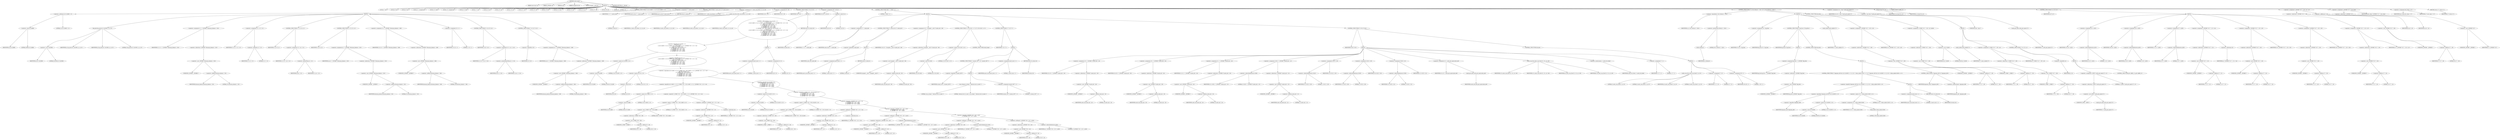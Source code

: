 digraph cache_insert {  
"1000121" [label = "(METHOD,cache_insert)" ]
"1000122" [label = "(PARAM,const char *a1)" ]
"1000123" [label = "(PARAM,_DWORD *a2)" ]
"1000124" [label = "(PARAM,int a3)" ]
"1000125" [label = "(PARAM,unsigned int a4)" ]
"1000126" [label = "(PARAM,unsigned __int16 a5)" ]
"1000127" [label = "(BLOCK,,)" ]
"1000128" [label = "(LOCAL,v7: int)" ]
"1000129" [label = "(LOCAL,v8: int)" ]
"1000130" [label = "(LOCAL,v9: int)" ]
"1000131" [label = "(LOCAL,v11: unsigned int)" ]
"1000132" [label = "(LOCAL,v12: bool)" ]
"1000133" [label = "(LOCAL,v14: unsigned int)" ]
"1000134" [label = "(LOCAL,v15: bool)" ]
"1000135" [label = "(LOCAL,v17: int)" ]
"1000136" [label = "(LOCAL,v18: int)" ]
"1000137" [label = "(LOCAL,v19: int)" ]
"1000138" [label = "(LOCAL,v20: int)" ]
"1000139" [label = "(LOCAL,v21: int)" ]
"1000140" [label = "(LOCAL,v22: int)" ]
"1000141" [label = "(LOCAL,v23: int)" ]
"1000142" [label = "(LOCAL,v24: char *)" ]
"1000143" [label = "(LOCAL,v25: int)" ]
"1000144" [label = "(LOCAL,v26: int)" ]
"1000145" [label = "(LOCAL,v27: int)" ]
"1000146" [label = "(LOCAL,v30: int)" ]
"1000147" [label = "(LOCAL,v31: _DWORD [ 4 ])" ]
"1000148" [label = "(CONTROL_STRUCTURE,if ( (a5 & 0x980) != 0 ),if ( (a5 & 0x980) != 0 ))" ]
"1000149" [label = "(<operator>.notEquals,(a5 & 0x980) != 0)" ]
"1000150" [label = "(<operator>.and,a5 & 0x980)" ]
"1000151" [label = "(IDENTIFIER,a5,a5 & 0x980)" ]
"1000152" [label = "(LITERAL,0x980,a5 & 0x980)" ]
"1000153" [label = "(LITERAL,0,(a5 & 0x980) != 0)" ]
"1000154" [label = "(BLOCK,,)" ]
"1000155" [label = "(log_query,log_query(a5 | 0x10000, a1, a2, 0))" ]
"1000156" [label = "(<operator>.or,a5 | 0x10000)" ]
"1000157" [label = "(IDENTIFIER,a5,a5 | 0x10000)" ]
"1000158" [label = "(LITERAL,0x10000,a5 | 0x10000)" ]
"1000159" [label = "(IDENTIFIER,a1,log_query(a5 | 0x10000, a1, a2, 0))" ]
"1000160" [label = "(IDENTIFIER,a2,log_query(a5 | 0x10000, a1, a2, 0))" ]
"1000161" [label = "(LITERAL,0,log_query(a5 | 0x10000, a1, a2, 0))" ]
"1000162" [label = "(<operator>.assignment,v11 = *(_DWORD *)(dnsmasq_daemon + 252))" ]
"1000163" [label = "(IDENTIFIER,v11,v11 = *(_DWORD *)(dnsmasq_daemon + 252))" ]
"1000164" [label = "(<operator>.indirection,*(_DWORD *)(dnsmasq_daemon + 252))" ]
"1000165" [label = "(<operator>.cast,(_DWORD *)(dnsmasq_daemon + 252))" ]
"1000166" [label = "(UNKNOWN,_DWORD *,_DWORD *)" ]
"1000167" [label = "(<operator>.addition,dnsmasq_daemon + 252)" ]
"1000168" [label = "(IDENTIFIER,dnsmasq_daemon,dnsmasq_daemon + 252)" ]
"1000169" [label = "(LITERAL,252,dnsmasq_daemon + 252)" ]
"1000170" [label = "(<operator>.assignment,v12 = v11 != 0)" ]
"1000171" [label = "(IDENTIFIER,v12,v12 = v11 != 0)" ]
"1000172" [label = "(<operator>.notEquals,v11 != 0)" ]
"1000173" [label = "(IDENTIFIER,v11,v11 != 0)" ]
"1000174" [label = "(LITERAL,0,v11 != 0)" ]
"1000175" [label = "(CONTROL_STRUCTURE,if ( v11 ),if ( v11 ))" ]
"1000176" [label = "(IDENTIFIER,v11,if ( v11 ))" ]
"1000177" [label = "(<operator>.assignment,v12 = a4 > v11)" ]
"1000178" [label = "(IDENTIFIER,v12,v12 = a4 > v11)" ]
"1000179" [label = "(<operator>.greaterThan,a4 > v11)" ]
"1000180" [label = "(IDENTIFIER,a4,a4 > v11)" ]
"1000181" [label = "(IDENTIFIER,v11,a4 > v11)" ]
"1000182" [label = "(CONTROL_STRUCTURE,if ( v12 ),if ( v12 ))" ]
"1000183" [label = "(IDENTIFIER,v12,if ( v12 ))" ]
"1000184" [label = "(<operator>.assignment,a4 = *(_DWORD *)(dnsmasq_daemon + 252))" ]
"1000185" [label = "(IDENTIFIER,a4,a4 = *(_DWORD *)(dnsmasq_daemon + 252))" ]
"1000186" [label = "(<operator>.indirection,*(_DWORD *)(dnsmasq_daemon + 252))" ]
"1000187" [label = "(<operator>.cast,(_DWORD *)(dnsmasq_daemon + 252))" ]
"1000188" [label = "(UNKNOWN,_DWORD *,_DWORD *)" ]
"1000189" [label = "(<operator>.addition,dnsmasq_daemon + 252)" ]
"1000190" [label = "(IDENTIFIER,dnsmasq_daemon,dnsmasq_daemon + 252)" ]
"1000191" [label = "(LITERAL,252,dnsmasq_daemon + 252)" ]
"1000192" [label = "(<operator>.assignment,v14 = *(_DWORD *)(dnsmasq_daemon + 248))" ]
"1000193" [label = "(IDENTIFIER,v14,v14 = *(_DWORD *)(dnsmasq_daemon + 248))" ]
"1000194" [label = "(<operator>.indirection,*(_DWORD *)(dnsmasq_daemon + 248))" ]
"1000195" [label = "(<operator>.cast,(_DWORD *)(dnsmasq_daemon + 248))" ]
"1000196" [label = "(UNKNOWN,_DWORD *,_DWORD *)" ]
"1000197" [label = "(<operator>.addition,dnsmasq_daemon + 248)" ]
"1000198" [label = "(IDENTIFIER,dnsmasq_daemon,dnsmasq_daemon + 248)" ]
"1000199" [label = "(LITERAL,248,dnsmasq_daemon + 248)" ]
"1000200" [label = "(<operator>.assignment,v15 = 1)" ]
"1000201" [label = "(IDENTIFIER,v15,v15 = 1)" ]
"1000202" [label = "(LITERAL,1,v15 = 1)" ]
"1000203" [label = "(CONTROL_STRUCTURE,if ( v14 ),if ( v14 ))" ]
"1000204" [label = "(IDENTIFIER,v14,if ( v14 ))" ]
"1000205" [label = "(<operator>.assignment,v15 = a4 >= v14)" ]
"1000206" [label = "(IDENTIFIER,v15,v15 = a4 >= v14)" ]
"1000207" [label = "(<operator>.greaterEqualsThan,a4 >= v14)" ]
"1000208" [label = "(IDENTIFIER,a4,a4 >= v14)" ]
"1000209" [label = "(IDENTIFIER,v14,a4 >= v14)" ]
"1000210" [label = "(CONTROL_STRUCTURE,if ( !v15 ),if ( !v15 ))" ]
"1000211" [label = "(<operator>.logicalNot,!v15)" ]
"1000212" [label = "(IDENTIFIER,v15,!v15)" ]
"1000213" [label = "(<operator>.assignment,a4 = *(_DWORD *)(dnsmasq_daemon + 248))" ]
"1000214" [label = "(IDENTIFIER,a4,a4 = *(_DWORD *)(dnsmasq_daemon + 248))" ]
"1000215" [label = "(<operator>.indirection,*(_DWORD *)(dnsmasq_daemon + 248))" ]
"1000216" [label = "(<operator>.cast,(_DWORD *)(dnsmasq_daemon + 248))" ]
"1000217" [label = "(UNKNOWN,_DWORD *,_DWORD *)" ]
"1000218" [label = "(<operator>.addition,dnsmasq_daemon + 248)" ]
"1000219" [label = "(IDENTIFIER,dnsmasq_daemon,dnsmasq_daemon + 248)" ]
"1000220" [label = "(LITERAL,248,dnsmasq_daemon + 248)" ]
"1000221" [label = "(<operator>.assignment,v7 = insert_error)" ]
"1000222" [label = "(IDENTIFIER,v7,v7 = insert_error)" ]
"1000223" [label = "(IDENTIFIER,insert_error,v7 = insert_error)" ]
"1000224" [label = "(CONTROL_STRUCTURE,if ( insert_error ),if ( insert_error ))" ]
"1000225" [label = "(IDENTIFIER,insert_error,if ( insert_error ))" ]
"1000226" [label = "(RETURN,return 0;,return 0;)" ]
"1000227" [label = "(LITERAL,0,return 0;)" ]
"1000228" [label = "(<operator>.assignment,v9 = cache_scan_free(a1, a2, a3, a5))" ]
"1000229" [label = "(IDENTIFIER,v9,v9 = cache_scan_free(a1, a2, a3, a5))" ]
"1000230" [label = "(cache_scan_free,cache_scan_free(a1, a2, a3, a5))" ]
"1000231" [label = "(IDENTIFIER,a1,cache_scan_free(a1, a2, a3, a5))" ]
"1000232" [label = "(IDENTIFIER,a2,cache_scan_free(a1, a2, a3, a5))" ]
"1000233" [label = "(IDENTIFIER,a3,cache_scan_free(a1, a2, a3, a5))" ]
"1000234" [label = "(IDENTIFIER,a5,cache_scan_free(a1, a2, a3, a5))" ]
"1000235" [label = "(<operator>.assignment,v8 = v9)" ]
"1000236" [label = "(IDENTIFIER,v8,v8 = v9)" ]
"1000237" [label = "(IDENTIFIER,v9,v8 = v9)" ]
"1000238" [label = "(CONTROL_STRUCTURE,if ( v9 ),if ( v9 ))" ]
"1000239" [label = "(IDENTIFIER,v9,if ( v9 ))" ]
"1000240" [label = "(BLOCK,,)" ]
"1000241" [label = "(CONTROL_STRUCTURE,if ( (a5 & 0x180) == 0\n      || (a5 & 8) == 0\n      || ((a5 & 0x80) == 0 || (*(_WORD *)(v9 + 36) & 0x80) == 0 || *(_DWORD *)(v9 + 12) != *a2)\n      && ((a5 & 0x100) == 0\n       || (*(_WORD *)(v9 + 36) & 0x100) == 0\n       || *(_DWORD *)(v9 + 12) != *a2\n       || *(_DWORD *)(v9 + 16) != a2[1]\n       || *(_DWORD *)(v9 + 20) != a2[2]\n       || *(_DWORD *)(v9 + 24) != a2[3]) ),if ( (a5 & 0x180) == 0\n      || (a5 & 8) == 0\n      || ((a5 & 0x80) == 0 || (*(_WORD *)(v9 + 36) & 0x80) == 0 || *(_DWORD *)(v9 + 12) != *a2)\n      && ((a5 & 0x100) == 0\n       || (*(_WORD *)(v9 + 36) & 0x100) == 0\n       || *(_DWORD *)(v9 + 12) != *a2\n       || *(_DWORD *)(v9 + 16) != a2[1]\n       || *(_DWORD *)(v9 + 20) != a2[2]\n       || *(_DWORD *)(v9 + 24) != a2[3]) ))" ]
"1000242" [label = "(<operator>.logicalOr,(a5 & 0x180) == 0\n      || (a5 & 8) == 0\n      || ((a5 & 0x80) == 0 || (*(_WORD *)(v9 + 36) & 0x80) == 0 || *(_DWORD *)(v9 + 12) != *a2)\n      && ((a5 & 0x100) == 0\n       || (*(_WORD *)(v9 + 36) & 0x100) == 0\n       || *(_DWORD *)(v9 + 12) != *a2\n       || *(_DWORD *)(v9 + 16) != a2[1]\n       || *(_DWORD *)(v9 + 20) != a2[2]\n       || *(_DWORD *)(v9 + 24) != a2[3]))" ]
"1000243" [label = "(<operator>.equals,(a5 & 0x180) == 0)" ]
"1000244" [label = "(<operator>.and,a5 & 0x180)" ]
"1000245" [label = "(IDENTIFIER,a5,a5 & 0x180)" ]
"1000246" [label = "(LITERAL,0x180,a5 & 0x180)" ]
"1000247" [label = "(LITERAL,0,(a5 & 0x180) == 0)" ]
"1000248" [label = "(<operator>.logicalOr,(a5 & 8) == 0\n      || ((a5 & 0x80) == 0 || (*(_WORD *)(v9 + 36) & 0x80) == 0 || *(_DWORD *)(v9 + 12) != *a2)\n      && ((a5 & 0x100) == 0\n       || (*(_WORD *)(v9 + 36) & 0x100) == 0\n       || *(_DWORD *)(v9 + 12) != *a2\n       || *(_DWORD *)(v9 + 16) != a2[1]\n       || *(_DWORD *)(v9 + 20) != a2[2]\n       || *(_DWORD *)(v9 + 24) != a2[3]))" ]
"1000249" [label = "(<operator>.equals,(a5 & 8) == 0)" ]
"1000250" [label = "(<operator>.and,a5 & 8)" ]
"1000251" [label = "(IDENTIFIER,a5,a5 & 8)" ]
"1000252" [label = "(LITERAL,8,a5 & 8)" ]
"1000253" [label = "(LITERAL,0,(a5 & 8) == 0)" ]
"1000254" [label = "(<operator>.logicalAnd,((a5 & 0x80) == 0 || (*(_WORD *)(v9 + 36) & 0x80) == 0 || *(_DWORD *)(v9 + 12) != *a2)\n      && ((a5 & 0x100) == 0\n       || (*(_WORD *)(v9 + 36) & 0x100) == 0\n       || *(_DWORD *)(v9 + 12) != *a2\n       || *(_DWORD *)(v9 + 16) != a2[1]\n       || *(_DWORD *)(v9 + 20) != a2[2]\n       || *(_DWORD *)(v9 + 24) != a2[3]))" ]
"1000255" [label = "(<operator>.logicalOr,(a5 & 0x80) == 0 || (*(_WORD *)(v9 + 36) & 0x80) == 0 || *(_DWORD *)(v9 + 12) != *a2)" ]
"1000256" [label = "(<operator>.equals,(a5 & 0x80) == 0)" ]
"1000257" [label = "(<operator>.and,a5 & 0x80)" ]
"1000258" [label = "(IDENTIFIER,a5,a5 & 0x80)" ]
"1000259" [label = "(LITERAL,0x80,a5 & 0x80)" ]
"1000260" [label = "(LITERAL,0,(a5 & 0x80) == 0)" ]
"1000261" [label = "(<operator>.logicalOr,(*(_WORD *)(v9 + 36) & 0x80) == 0 || *(_DWORD *)(v9 + 12) != *a2)" ]
"1000262" [label = "(<operator>.equals,(*(_WORD *)(v9 + 36) & 0x80) == 0)" ]
"1000263" [label = "(<operator>.and,*(_WORD *)(v9 + 36) & 0x80)" ]
"1000264" [label = "(<operator>.indirection,*(_WORD *)(v9 + 36))" ]
"1000265" [label = "(<operator>.cast,(_WORD *)(v9 + 36))" ]
"1000266" [label = "(UNKNOWN,_WORD *,_WORD *)" ]
"1000267" [label = "(<operator>.addition,v9 + 36)" ]
"1000268" [label = "(IDENTIFIER,v9,v9 + 36)" ]
"1000269" [label = "(LITERAL,36,v9 + 36)" ]
"1000270" [label = "(LITERAL,0x80,*(_WORD *)(v9 + 36) & 0x80)" ]
"1000271" [label = "(LITERAL,0,(*(_WORD *)(v9 + 36) & 0x80) == 0)" ]
"1000272" [label = "(<operator>.notEquals,*(_DWORD *)(v9 + 12) != *a2)" ]
"1000273" [label = "(<operator>.indirection,*(_DWORD *)(v9 + 12))" ]
"1000274" [label = "(<operator>.cast,(_DWORD *)(v9 + 12))" ]
"1000275" [label = "(UNKNOWN,_DWORD *,_DWORD *)" ]
"1000276" [label = "(<operator>.addition,v9 + 12)" ]
"1000277" [label = "(IDENTIFIER,v9,v9 + 12)" ]
"1000278" [label = "(LITERAL,12,v9 + 12)" ]
"1000279" [label = "(<operator>.indirection,*a2)" ]
"1000280" [label = "(IDENTIFIER,a2,*(_DWORD *)(v9 + 12) != *a2)" ]
"1000281" [label = "(<operator>.logicalOr,(a5 & 0x100) == 0\n       || (*(_WORD *)(v9 + 36) & 0x100) == 0\n       || *(_DWORD *)(v9 + 12) != *a2\n       || *(_DWORD *)(v9 + 16) != a2[1]\n       || *(_DWORD *)(v9 + 20) != a2[2]\n       || *(_DWORD *)(v9 + 24) != a2[3])" ]
"1000282" [label = "(<operator>.equals,(a5 & 0x100) == 0)" ]
"1000283" [label = "(<operator>.and,a5 & 0x100)" ]
"1000284" [label = "(IDENTIFIER,a5,a5 & 0x100)" ]
"1000285" [label = "(LITERAL,0x100,a5 & 0x100)" ]
"1000286" [label = "(LITERAL,0,(a5 & 0x100) == 0)" ]
"1000287" [label = "(<operator>.logicalOr,(*(_WORD *)(v9 + 36) & 0x100) == 0\n       || *(_DWORD *)(v9 + 12) != *a2\n       || *(_DWORD *)(v9 + 16) != a2[1]\n       || *(_DWORD *)(v9 + 20) != a2[2]\n       || *(_DWORD *)(v9 + 24) != a2[3])" ]
"1000288" [label = "(<operator>.equals,(*(_WORD *)(v9 + 36) & 0x100) == 0)" ]
"1000289" [label = "(<operator>.and,*(_WORD *)(v9 + 36) & 0x100)" ]
"1000290" [label = "(<operator>.indirection,*(_WORD *)(v9 + 36))" ]
"1000291" [label = "(<operator>.cast,(_WORD *)(v9 + 36))" ]
"1000292" [label = "(UNKNOWN,_WORD *,_WORD *)" ]
"1000293" [label = "(<operator>.addition,v9 + 36)" ]
"1000294" [label = "(IDENTIFIER,v9,v9 + 36)" ]
"1000295" [label = "(LITERAL,36,v9 + 36)" ]
"1000296" [label = "(LITERAL,0x100,*(_WORD *)(v9 + 36) & 0x100)" ]
"1000297" [label = "(LITERAL,0,(*(_WORD *)(v9 + 36) & 0x100) == 0)" ]
"1000298" [label = "(<operator>.logicalOr,*(_DWORD *)(v9 + 12) != *a2\n       || *(_DWORD *)(v9 + 16) != a2[1]\n       || *(_DWORD *)(v9 + 20) != a2[2]\n       || *(_DWORD *)(v9 + 24) != a2[3])" ]
"1000299" [label = "(<operator>.notEquals,*(_DWORD *)(v9 + 12) != *a2)" ]
"1000300" [label = "(<operator>.indirection,*(_DWORD *)(v9 + 12))" ]
"1000301" [label = "(<operator>.cast,(_DWORD *)(v9 + 12))" ]
"1000302" [label = "(UNKNOWN,_DWORD *,_DWORD *)" ]
"1000303" [label = "(<operator>.addition,v9 + 12)" ]
"1000304" [label = "(IDENTIFIER,v9,v9 + 12)" ]
"1000305" [label = "(LITERAL,12,v9 + 12)" ]
"1000306" [label = "(<operator>.indirection,*a2)" ]
"1000307" [label = "(IDENTIFIER,a2,*(_DWORD *)(v9 + 12) != *a2)" ]
"1000308" [label = "(<operator>.logicalOr,*(_DWORD *)(v9 + 16) != a2[1]\n       || *(_DWORD *)(v9 + 20) != a2[2]\n       || *(_DWORD *)(v9 + 24) != a2[3])" ]
"1000309" [label = "(<operator>.notEquals,*(_DWORD *)(v9 + 16) != a2[1])" ]
"1000310" [label = "(<operator>.indirection,*(_DWORD *)(v9 + 16))" ]
"1000311" [label = "(<operator>.cast,(_DWORD *)(v9 + 16))" ]
"1000312" [label = "(UNKNOWN,_DWORD *,_DWORD *)" ]
"1000313" [label = "(<operator>.addition,v9 + 16)" ]
"1000314" [label = "(IDENTIFIER,v9,v9 + 16)" ]
"1000315" [label = "(LITERAL,16,v9 + 16)" ]
"1000316" [label = "(<operator>.indirectIndexAccess,a2[1])" ]
"1000317" [label = "(IDENTIFIER,a2,*(_DWORD *)(v9 + 16) != a2[1])" ]
"1000318" [label = "(LITERAL,1,*(_DWORD *)(v9 + 16) != a2[1])" ]
"1000319" [label = "(<operator>.logicalOr,*(_DWORD *)(v9 + 20) != a2[2]\n       || *(_DWORD *)(v9 + 24) != a2[3])" ]
"1000320" [label = "(<operator>.notEquals,*(_DWORD *)(v9 + 20) != a2[2])" ]
"1000321" [label = "(<operator>.indirection,*(_DWORD *)(v9 + 20))" ]
"1000322" [label = "(<operator>.cast,(_DWORD *)(v9 + 20))" ]
"1000323" [label = "(UNKNOWN,_DWORD *,_DWORD *)" ]
"1000324" [label = "(<operator>.addition,v9 + 20)" ]
"1000325" [label = "(IDENTIFIER,v9,v9 + 20)" ]
"1000326" [label = "(LITERAL,20,v9 + 20)" ]
"1000327" [label = "(<operator>.indirectIndexAccess,a2[2])" ]
"1000328" [label = "(IDENTIFIER,a2,*(_DWORD *)(v9 + 20) != a2[2])" ]
"1000329" [label = "(LITERAL,2,*(_DWORD *)(v9 + 20) != a2[2])" ]
"1000330" [label = "(<operator>.notEquals,*(_DWORD *)(v9 + 24) != a2[3])" ]
"1000331" [label = "(<operator>.indirection,*(_DWORD *)(v9 + 24))" ]
"1000332" [label = "(<operator>.cast,(_DWORD *)(v9 + 24))" ]
"1000333" [label = "(UNKNOWN,_DWORD *,_DWORD *)" ]
"1000334" [label = "(<operator>.addition,v9 + 24)" ]
"1000335" [label = "(IDENTIFIER,v9,v9 + 24)" ]
"1000336" [label = "(LITERAL,24,v9 + 24)" ]
"1000337" [label = "(<operator>.indirectIndexAccess,a2[3])" ]
"1000338" [label = "(IDENTIFIER,a2,*(_DWORD *)(v9 + 24) != a2[3])" ]
"1000339" [label = "(LITERAL,3,*(_DWORD *)(v9 + 24) != a2[3])" ]
"1000340" [label = "(BLOCK,,)" ]
"1000341" [label = "(<operator>.assignment,insert_error = 1)" ]
"1000342" [label = "(IDENTIFIER,insert_error,insert_error = 1)" ]
"1000343" [label = "(LITERAL,1,insert_error = 1)" ]
"1000344" [label = "(<operator>.assignment,v8 = 0)" ]
"1000345" [label = "(IDENTIFIER,v8,v8 = 0)" ]
"1000346" [label = "(LITERAL,0,v8 = 0)" ]
"1000347" [label = "(RETURN,return v8;,return v8;)" ]
"1000348" [label = "(IDENTIFIER,v8,return v8;)" ]
"1000349" [label = "(<operator>.assignment,v30 = a5 & 4)" ]
"1000350" [label = "(IDENTIFIER,v30,v30 = a5 & 4)" ]
"1000351" [label = "(<operator>.and,a5 & 4)" ]
"1000352" [label = "(IDENTIFIER,a5,a5 & 4)" ]
"1000353" [label = "(LITERAL,4,a5 & 4)" ]
"1000354" [label = "(CONTROL_STRUCTURE,while ( 1 ),while ( 1 ))" ]
"1000355" [label = "(LITERAL,1,while ( 1 ))" ]
"1000356" [label = "(BLOCK,,)" ]
"1000357" [label = "(<operator>.assignment,v17 = cache_tail)" ]
"1000358" [label = "(IDENTIFIER,v17,v17 = cache_tail)" ]
"1000359" [label = "(IDENTIFIER,cache_tail,v17 = cache_tail)" ]
"1000360" [label = "(CONTROL_STRUCTURE,if ( !cache_tail ),if ( !cache_tail ))" ]
"1000361" [label = "(<operator>.logicalNot,!cache_tail)" ]
"1000362" [label = "(IDENTIFIER,cache_tail,!cache_tail)" ]
"1000363" [label = "(BLOCK,,)" ]
"1000364" [label = "(<operator>.assignment,insert_error = 1)" ]
"1000365" [label = "(IDENTIFIER,insert_error,insert_error = 1)" ]
"1000366" [label = "(LITERAL,1,insert_error = 1)" ]
"1000367" [label = "(RETURN,return 0;,return 0;)" ]
"1000368" [label = "(LITERAL,0,return 0;)" ]
"1000369" [label = "(<operator>.assignment,v18 = *(unsigned __int16 *)(cache_tail + 36))" ]
"1000370" [label = "(IDENTIFIER,v18,v18 = *(unsigned __int16 *)(cache_tail + 36))" ]
"1000371" [label = "(<operator>.indirection,*(unsigned __int16 *)(cache_tail + 36))" ]
"1000372" [label = "(<operator>.cast,(unsigned __int16 *)(cache_tail + 36))" ]
"1000373" [label = "(UNKNOWN,unsigned __int16 *,unsigned __int16 *)" ]
"1000374" [label = "(<operator>.addition,cache_tail + 36)" ]
"1000375" [label = "(IDENTIFIER,cache_tail,cache_tail + 36)" ]
"1000376" [label = "(LITERAL,36,cache_tail + 36)" ]
"1000377" [label = "(CONTROL_STRUCTURE,if ( (v18 & 0xC) == 0 ),if ( (v18 & 0xC) == 0 ))" ]
"1000378" [label = "(<operator>.equals,(v18 & 0xC) == 0)" ]
"1000379" [label = "(<operator>.and,v18 & 0xC)" ]
"1000380" [label = "(IDENTIFIER,v18,v18 & 0xC)" ]
"1000381" [label = "(LITERAL,0xC,v18 & 0xC)" ]
"1000382" [label = "(LITERAL,0,(v18 & 0xC) == 0)" ]
"1000383" [label = "(CONTROL_STRUCTURE,break;,break;)" ]
"1000384" [label = "(CONTROL_STRUCTURE,if ( v7 ),if ( v7 ))" ]
"1000385" [label = "(IDENTIFIER,v7,if ( v7 ))" ]
"1000386" [label = "(BLOCK,,)" ]
"1000387" [label = "(CONTROL_STRUCTURE,if ( !warned_10977 ),if ( !warned_10977 ))" ]
"1000388" [label = "(<operator>.logicalNot,!warned_10977)" ]
"1000389" [label = "(IDENTIFIER,warned_10977,!warned_10977)" ]
"1000390" [label = "(BLOCK,,)" ]
"1000391" [label = "(my_syslog,my_syslog(3, \"Internal error in cache.\"))" ]
"1000392" [label = "(LITERAL,3,my_syslog(3, \"Internal error in cache.\"))" ]
"1000393" [label = "(LITERAL,\"Internal error in cache.\",my_syslog(3, \"Internal error in cache.\"))" ]
"1000394" [label = "(<operator>.assignment,warned_10977 = 1)" ]
"1000395" [label = "(IDENTIFIER,warned_10977,warned_10977 = 1)" ]
"1000396" [label = "(LITERAL,1,warned_10977 = 1)" ]
"1000397" [label = "(<operator>.assignment,insert_error = 1)" ]
"1000398" [label = "(IDENTIFIER,insert_error,insert_error = 1)" ]
"1000399" [label = "(LITERAL,1,insert_error = 1)" ]
"1000400" [label = "(RETURN,return v8;,return v8;)" ]
"1000401" [label = "(IDENTIFIER,v8,return v8;)" ]
"1000402" [label = "(CONTROL_STRUCTURE,if ( v30 ),if ( v30 ))" ]
"1000403" [label = "(IDENTIFIER,v30,if ( v30 ))" ]
"1000404" [label = "(BLOCK,,)" ]
"1000405" [label = "(<operator>.assignment,v19 = *(_DWORD *)(cache_tail + 16))" ]
"1000406" [label = "(IDENTIFIER,v19,v19 = *(_DWORD *)(cache_tail + 16))" ]
"1000407" [label = "(<operator>.indirection,*(_DWORD *)(cache_tail + 16))" ]
"1000408" [label = "(<operator>.cast,(_DWORD *)(cache_tail + 16))" ]
"1000409" [label = "(UNKNOWN,_DWORD *,_DWORD *)" ]
"1000410" [label = "(<operator>.addition,cache_tail + 16)" ]
"1000411" [label = "(IDENTIFIER,cache_tail,cache_tail + 16)" ]
"1000412" [label = "(LITERAL,16,cache_tail + 16)" ]
"1000413" [label = "(<operator>.assignment,v20 = *(_DWORD *)(cache_tail + 20))" ]
"1000414" [label = "(IDENTIFIER,v20,v20 = *(_DWORD *)(cache_tail + 20))" ]
"1000415" [label = "(<operator>.indirection,*(_DWORD *)(cache_tail + 20))" ]
"1000416" [label = "(<operator>.cast,(_DWORD *)(cache_tail + 20))" ]
"1000417" [label = "(UNKNOWN,_DWORD *,_DWORD *)" ]
"1000418" [label = "(<operator>.addition,cache_tail + 20)" ]
"1000419" [label = "(IDENTIFIER,cache_tail,cache_tail + 20)" ]
"1000420" [label = "(LITERAL,20,cache_tail + 20)" ]
"1000421" [label = "(<operator>.assignment,v21 = *(_DWORD *)(cache_tail + 24))" ]
"1000422" [label = "(IDENTIFIER,v21,v21 = *(_DWORD *)(cache_tail + 24))" ]
"1000423" [label = "(<operator>.indirection,*(_DWORD *)(cache_tail + 24))" ]
"1000424" [label = "(<operator>.cast,(_DWORD *)(cache_tail + 24))" ]
"1000425" [label = "(UNKNOWN,_DWORD *,_DWORD *)" ]
"1000426" [label = "(<operator>.addition,cache_tail + 24)" ]
"1000427" [label = "(IDENTIFIER,cache_tail,cache_tail + 24)" ]
"1000428" [label = "(LITERAL,24,cache_tail + 24)" ]
"1000429" [label = "(<operator>.assignment,v31[0] = *(_DWORD *)(cache_tail + 12))" ]
"1000430" [label = "(<operator>.indirectIndexAccess,v31[0])" ]
"1000431" [label = "(IDENTIFIER,v31,v31[0] = *(_DWORD *)(cache_tail + 12))" ]
"1000432" [label = "(LITERAL,0,v31[0] = *(_DWORD *)(cache_tail + 12))" ]
"1000433" [label = "(<operator>.indirection,*(_DWORD *)(cache_tail + 12))" ]
"1000434" [label = "(<operator>.cast,(_DWORD *)(cache_tail + 12))" ]
"1000435" [label = "(UNKNOWN,_DWORD *,_DWORD *)" ]
"1000436" [label = "(<operator>.addition,cache_tail + 12)" ]
"1000437" [label = "(IDENTIFIER,cache_tail,cache_tail + 12)" ]
"1000438" [label = "(LITERAL,12,cache_tail + 12)" ]
"1000439" [label = "(<operator>.assignment,v31[1] = v19)" ]
"1000440" [label = "(<operator>.indirectIndexAccess,v31[1])" ]
"1000441" [label = "(IDENTIFIER,v31,v31[1] = v19)" ]
"1000442" [label = "(LITERAL,1,v31[1] = v19)" ]
"1000443" [label = "(IDENTIFIER,v19,v31[1] = v19)" ]
"1000444" [label = "(<operator>.assignment,v31[2] = v20)" ]
"1000445" [label = "(<operator>.indirectIndexAccess,v31[2])" ]
"1000446" [label = "(IDENTIFIER,v31,v31[2] = v20)" ]
"1000447" [label = "(LITERAL,2,v31[2] = v20)" ]
"1000448" [label = "(IDENTIFIER,v20,v31[2] = v20)" ]
"1000449" [label = "(<operator>.assignment,v31[3] = v21)" ]
"1000450" [label = "(<operator>.indirectIndexAccess,v31[3])" ]
"1000451" [label = "(IDENTIFIER,v31,v31[3] = v21)" ]
"1000452" [label = "(LITERAL,3,v31[3] = v21)" ]
"1000453" [label = "(IDENTIFIER,v21,v31[3] = v21)" ]
"1000454" [label = "(<operator>.assignment,v22 = cache_get_name(cache_tail))" ]
"1000455" [label = "(IDENTIFIER,v22,v22 = cache_get_name(cache_tail))" ]
"1000456" [label = "(cache_get_name,cache_get_name(cache_tail))" ]
"1000457" [label = "(IDENTIFIER,cache_tail,cache_get_name(cache_tail))" ]
"1000458" [label = "(cache_scan_free,cache_scan_free(v22, v31, a3, v18))" ]
"1000459" [label = "(IDENTIFIER,v22,cache_scan_free(v22, v31, a3, v18))" ]
"1000460" [label = "(IDENTIFIER,v31,cache_scan_free(v22, v31, a3, v18))" ]
"1000461" [label = "(IDENTIFIER,a3,cache_scan_free(v22, v31, a3, v18))" ]
"1000462" [label = "(IDENTIFIER,v18,cache_scan_free(v22, v31, a3, v18))" ]
"1000463" [label = "(<operator>.preIncrement,++cache_live_freed)" ]
"1000464" [label = "(IDENTIFIER,cache_live_freed,++cache_live_freed)" ]
"1000465" [label = "(<operator>.assignment,v7 = 1)" ]
"1000466" [label = "(IDENTIFIER,v7,v7 = 1)" ]
"1000467" [label = "(LITERAL,1,v7 = 1)" ]
"1000468" [label = "(CONTROL_STRUCTURE,else,else)" ]
"1000469" [label = "(BLOCK,,)" ]
"1000470" [label = "(cache_scan_free,cache_scan_free(0, 0, a3, 0))" ]
"1000471" [label = "(LITERAL,0,cache_scan_free(0, 0, a3, 0))" ]
"1000472" [label = "(LITERAL,0,cache_scan_free(0, 0, a3, 0))" ]
"1000473" [label = "(IDENTIFIER,a3,cache_scan_free(0, 0, a3, 0))" ]
"1000474" [label = "(LITERAL,0,cache_scan_free(0, 0, a3, 0))" ]
"1000475" [label = "(<operator>.assignment,v7 = 0)" ]
"1000476" [label = "(IDENTIFIER,v7,v7 = 0)" ]
"1000477" [label = "(LITERAL,0,v7 = 0)" ]
"1000478" [label = "(<operator>.assignment,v30 = 1)" ]
"1000479" [label = "(IDENTIFIER,v30,v30 = 1)" ]
"1000480" [label = "(LITERAL,1,v30 = 1)" ]
"1000481" [label = "(CONTROL_STRUCTURE,if ( a1 && strlen(a1) > 0x31 ),if ( a1 && strlen(a1) > 0x31 ))" ]
"1000482" [label = "(<operator>.logicalAnd,a1 && strlen(a1) > 0x31)" ]
"1000483" [label = "(IDENTIFIER,a1,a1 && strlen(a1) > 0x31)" ]
"1000484" [label = "(<operator>.greaterThan,strlen(a1) > 0x31)" ]
"1000485" [label = "(strlen,strlen(a1))" ]
"1000486" [label = "(IDENTIFIER,a1,strlen(a1))" ]
"1000487" [label = "(LITERAL,0x31,strlen(a1) > 0x31)" ]
"1000488" [label = "(BLOCK,,)" ]
"1000489" [label = "(<operator>.assignment,v23 = big_free)" ]
"1000490" [label = "(IDENTIFIER,v23,v23 = big_free)" ]
"1000491" [label = "(IDENTIFIER,big_free,v23 = big_free)" ]
"1000492" [label = "(CONTROL_STRUCTURE,if ( big_free ),if ( big_free ))" ]
"1000493" [label = "(IDENTIFIER,big_free,if ( big_free ))" ]
"1000494" [label = "(BLOCK,,)" ]
"1000495" [label = "(<operator>.assignment,big_free = *(_DWORD *)big_free)" ]
"1000496" [label = "(IDENTIFIER,big_free,big_free = *(_DWORD *)big_free)" ]
"1000497" [label = "(<operator>.indirection,*(_DWORD *)big_free)" ]
"1000498" [label = "(<operator>.cast,(_DWORD *)big_free)" ]
"1000499" [label = "(UNKNOWN,_DWORD *,_DWORD *)" ]
"1000500" [label = "(IDENTIFIER,big_free,(_DWORD *)big_free)" ]
"1000501" [label = "(CONTROL_STRUCTURE,else,else)" ]
"1000502" [label = "(BLOCK,,)" ]
"1000503" [label = "(CONTROL_STRUCTURE,if ( !bignames_left && (a5 & 0x5000) == 0 || (v23 = whine_malloc(1028)) == 0 ),if ( !bignames_left && (a5 & 0x5000) == 0 || (v23 = whine_malloc(1028)) == 0 ))" ]
"1000504" [label = "(<operator>.logicalOr,!bignames_left && (a5 & 0x5000) == 0 || (v23 = whine_malloc(1028)) == 0)" ]
"1000505" [label = "(<operator>.logicalAnd,!bignames_left && (a5 & 0x5000) == 0)" ]
"1000506" [label = "(<operator>.logicalNot,!bignames_left)" ]
"1000507" [label = "(IDENTIFIER,bignames_left,!bignames_left)" ]
"1000508" [label = "(<operator>.equals,(a5 & 0x5000) == 0)" ]
"1000509" [label = "(<operator>.and,a5 & 0x5000)" ]
"1000510" [label = "(IDENTIFIER,a5,a5 & 0x5000)" ]
"1000511" [label = "(LITERAL,0x5000,a5 & 0x5000)" ]
"1000512" [label = "(LITERAL,0,(a5 & 0x5000) == 0)" ]
"1000513" [label = "(<operator>.equals,(v23 = whine_malloc(1028)) == 0)" ]
"1000514" [label = "(<operator>.assignment,v23 = whine_malloc(1028))" ]
"1000515" [label = "(IDENTIFIER,v23,v23 = whine_malloc(1028))" ]
"1000516" [label = "(whine_malloc,whine_malloc(1028))" ]
"1000517" [label = "(LITERAL,1028,whine_malloc(1028))" ]
"1000518" [label = "(LITERAL,0,(v23 = whine_malloc(1028)) == 0)" ]
"1000519" [label = "(BLOCK,,)" ]
"1000520" [label = "(<operator>.assignment,insert_error = 1)" ]
"1000521" [label = "(IDENTIFIER,insert_error,insert_error = 1)" ]
"1000522" [label = "(LITERAL,1,insert_error = 1)" ]
"1000523" [label = "(RETURN,return v8;,return v8;)" ]
"1000524" [label = "(IDENTIFIER,v8,return v8;)" ]
"1000525" [label = "(CONTROL_STRUCTURE,if ( bignames_left ),if ( bignames_left ))" ]
"1000526" [label = "(IDENTIFIER,bignames_left,if ( bignames_left ))" ]
"1000527" [label = "(<operator>.preDecrement,--bignames_left)" ]
"1000528" [label = "(IDENTIFIER,bignames_left,--bignames_left)" ]
"1000529" [label = "(cache_unlink,cache_unlink(v17))" ]
"1000530" [label = "(IDENTIFIER,v17,cache_unlink(v17))" ]
"1000531" [label = "(<operator>.assignment,*(_DWORD *)(v17 + 40) = v23)" ]
"1000532" [label = "(<operator>.indirection,*(_DWORD *)(v17 + 40))" ]
"1000533" [label = "(<operator>.cast,(_DWORD *)(v17 + 40))" ]
"1000534" [label = "(UNKNOWN,_DWORD *,_DWORD *)" ]
"1000535" [label = "(<operator>.addition,v17 + 40)" ]
"1000536" [label = "(IDENTIFIER,v17,v17 + 40)" ]
"1000537" [label = "(LITERAL,40,v17 + 40)" ]
"1000538" [label = "(IDENTIFIER,v23,*(_DWORD *)(v17 + 40) = v23)" ]
"1000539" [label = "(<operator>.assignment,*(_WORD *)(v17 + 36) = a5 | 0x200)" ]
"1000540" [label = "(<operator>.indirection,*(_WORD *)(v17 + 36))" ]
"1000541" [label = "(<operator>.cast,(_WORD *)(v17 + 36))" ]
"1000542" [label = "(UNKNOWN,_WORD *,_WORD *)" ]
"1000543" [label = "(<operator>.addition,v17 + 36)" ]
"1000544" [label = "(IDENTIFIER,v17,v17 + 36)" ]
"1000545" [label = "(LITERAL,36,v17 + 36)" ]
"1000546" [label = "(<operator>.or,a5 | 0x200)" ]
"1000547" [label = "(IDENTIFIER,a5,a5 | 0x200)" ]
"1000548" [label = "(LITERAL,0x200,a5 | 0x200)" ]
"1000549" [label = "(CONTROL_STRUCTURE,else,else)" ]
"1000550" [label = "(BLOCK,,)" ]
"1000551" [label = "(cache_unlink,cache_unlink(v17))" ]
"1000552" [label = "(IDENTIFIER,v17,cache_unlink(v17))" ]
"1000553" [label = "(<operator>.assignment,*(_WORD *)(v17 + 36) = a5)" ]
"1000554" [label = "(<operator>.indirection,*(_WORD *)(v17 + 36))" ]
"1000555" [label = "(<operator>.cast,(_WORD *)(v17 + 36))" ]
"1000556" [label = "(UNKNOWN,_WORD *,_WORD *)" ]
"1000557" [label = "(<operator>.addition,v17 + 36)" ]
"1000558" [label = "(IDENTIFIER,v17,v17 + 36)" ]
"1000559" [label = "(LITERAL,36,v17 + 36)" ]
"1000560" [label = "(IDENTIFIER,a5,*(_WORD *)(v17 + 36) = a5)" ]
"1000561" [label = "(CONTROL_STRUCTURE,if ( !a1 ),if ( !a1 ))" ]
"1000562" [label = "(<operator>.logicalNot,!a1)" ]
"1000563" [label = "(IDENTIFIER,a1,!a1)" ]
"1000564" [label = "(BLOCK,,)" ]
"1000565" [label = "(<operator>.assignment,*(_BYTE *)cache_get_name(v17) = 0)" ]
"1000566" [label = "(<operator>.indirection,*(_BYTE *)cache_get_name(v17))" ]
"1000567" [label = "(<operator>.cast,(_BYTE *)cache_get_name(v17))" ]
"1000568" [label = "(UNKNOWN,_BYTE *,_BYTE *)" ]
"1000569" [label = "(cache_get_name,cache_get_name(v17))" ]
"1000570" [label = "(IDENTIFIER,v17,cache_get_name(v17))" ]
"1000571" [label = "(LITERAL,0,*(_BYTE *)cache_get_name(v17) = 0)" ]
"1000572" [label = "(CONTROL_STRUCTURE,goto LABEL_51;,goto LABEL_51;)" ]
"1000573" [label = "(<operator>.assignment,v24 = (char *)cache_get_name(v17))" ]
"1000574" [label = "(IDENTIFIER,v24,v24 = (char *)cache_get_name(v17))" ]
"1000575" [label = "(<operator>.cast,(char *)cache_get_name(v17))" ]
"1000576" [label = "(UNKNOWN,char *,char *)" ]
"1000577" [label = "(cache_get_name,cache_get_name(v17))" ]
"1000578" [label = "(IDENTIFIER,v17,cache_get_name(v17))" ]
"1000579" [label = "(strcpy,strcpy(v24, a1))" ]
"1000580" [label = "(IDENTIFIER,v24,strcpy(v24, a1))" ]
"1000581" [label = "(IDENTIFIER,a1,strcpy(v24, a1))" ]
"1000582" [label = "(JUMP_TARGET,LABEL_51)" ]
"1000583" [label = "(CONTROL_STRUCTURE,if ( a2 ),if ( a2 ))" ]
"1000584" [label = "(IDENTIFIER,a2,if ( a2 ))" ]
"1000585" [label = "(BLOCK,,)" ]
"1000586" [label = "(<operator>.assignment,v25 = a2[1])" ]
"1000587" [label = "(IDENTIFIER,v25,v25 = a2[1])" ]
"1000588" [label = "(<operator>.indirectIndexAccess,a2[1])" ]
"1000589" [label = "(IDENTIFIER,a2,v25 = a2[1])" ]
"1000590" [label = "(LITERAL,1,v25 = a2[1])" ]
"1000591" [label = "(<operator>.assignment,v26 = a2[2])" ]
"1000592" [label = "(IDENTIFIER,v26,v26 = a2[2])" ]
"1000593" [label = "(<operator>.indirectIndexAccess,a2[2])" ]
"1000594" [label = "(IDENTIFIER,a2,v26 = a2[2])" ]
"1000595" [label = "(LITERAL,2,v26 = a2[2])" ]
"1000596" [label = "(<operator>.assignment,v27 = a2[3])" ]
"1000597" [label = "(IDENTIFIER,v27,v27 = a2[3])" ]
"1000598" [label = "(<operator>.indirectIndexAccess,a2[3])" ]
"1000599" [label = "(IDENTIFIER,a2,v27 = a2[3])" ]
"1000600" [label = "(LITERAL,3,v27 = a2[3])" ]
"1000601" [label = "(<operator>.assignment,*(_DWORD *)(v17 + 12) = *a2)" ]
"1000602" [label = "(<operator>.indirection,*(_DWORD *)(v17 + 12))" ]
"1000603" [label = "(<operator>.cast,(_DWORD *)(v17 + 12))" ]
"1000604" [label = "(UNKNOWN,_DWORD *,_DWORD *)" ]
"1000605" [label = "(<operator>.addition,v17 + 12)" ]
"1000606" [label = "(IDENTIFIER,v17,v17 + 12)" ]
"1000607" [label = "(LITERAL,12,v17 + 12)" ]
"1000608" [label = "(<operator>.indirection,*a2)" ]
"1000609" [label = "(IDENTIFIER,a2,*(_DWORD *)(v17 + 12) = *a2)" ]
"1000610" [label = "(<operator>.assignment,*(_DWORD *)(v17 + 16) = v25)" ]
"1000611" [label = "(<operator>.indirection,*(_DWORD *)(v17 + 16))" ]
"1000612" [label = "(<operator>.cast,(_DWORD *)(v17 + 16))" ]
"1000613" [label = "(UNKNOWN,_DWORD *,_DWORD *)" ]
"1000614" [label = "(<operator>.addition,v17 + 16)" ]
"1000615" [label = "(IDENTIFIER,v17,v17 + 16)" ]
"1000616" [label = "(LITERAL,16,v17 + 16)" ]
"1000617" [label = "(IDENTIFIER,v25,*(_DWORD *)(v17 + 16) = v25)" ]
"1000618" [label = "(<operator>.assignment,*(_DWORD *)(v17 + 20) = v26)" ]
"1000619" [label = "(<operator>.indirection,*(_DWORD *)(v17 + 20))" ]
"1000620" [label = "(<operator>.cast,(_DWORD *)(v17 + 20))" ]
"1000621" [label = "(UNKNOWN,_DWORD *,_DWORD *)" ]
"1000622" [label = "(<operator>.addition,v17 + 20)" ]
"1000623" [label = "(IDENTIFIER,v17,v17 + 20)" ]
"1000624" [label = "(LITERAL,20,v17 + 20)" ]
"1000625" [label = "(IDENTIFIER,v26,*(_DWORD *)(v17 + 20) = v26)" ]
"1000626" [label = "(<operator>.assignment,*(_DWORD *)(v17 + 24) = v27)" ]
"1000627" [label = "(<operator>.indirection,*(_DWORD *)(v17 + 24))" ]
"1000628" [label = "(<operator>.cast,(_DWORD *)(v17 + 24))" ]
"1000629" [label = "(UNKNOWN,_DWORD *,_DWORD *)" ]
"1000630" [label = "(<operator>.addition,v17 + 24)" ]
"1000631" [label = "(IDENTIFIER,v17,v17 + 24)" ]
"1000632" [label = "(LITERAL,24,v17 + 24)" ]
"1000633" [label = "(IDENTIFIER,v27,*(_DWORD *)(v17 + 24) = v27)" ]
"1000634" [label = "(<operator>.assignment,*(_DWORD *)(v17 + 28) = a4 + a3)" ]
"1000635" [label = "(<operator>.indirection,*(_DWORD *)(v17 + 28))" ]
"1000636" [label = "(<operator>.cast,(_DWORD *)(v17 + 28))" ]
"1000637" [label = "(UNKNOWN,_DWORD *,_DWORD *)" ]
"1000638" [label = "(<operator>.addition,v17 + 28)" ]
"1000639" [label = "(IDENTIFIER,v17,v17 + 28)" ]
"1000640" [label = "(LITERAL,28,v17 + 28)" ]
"1000641" [label = "(<operator>.addition,a4 + a3)" ]
"1000642" [label = "(IDENTIFIER,a4,a4 + a3)" ]
"1000643" [label = "(IDENTIFIER,a3,a4 + a3)" ]
"1000644" [label = "(<operator>.assignment,*(_DWORD *)v17 = new_chain)" ]
"1000645" [label = "(<operator>.indirection,*(_DWORD *)v17)" ]
"1000646" [label = "(<operator>.cast,(_DWORD *)v17)" ]
"1000647" [label = "(UNKNOWN,_DWORD *,_DWORD *)" ]
"1000648" [label = "(IDENTIFIER,v17,(_DWORD *)v17)" ]
"1000649" [label = "(IDENTIFIER,new_chain,*(_DWORD *)v17 = new_chain)" ]
"1000650" [label = "(<operator>.assignment,new_chain = v17)" ]
"1000651" [label = "(IDENTIFIER,new_chain,new_chain = v17)" ]
"1000652" [label = "(IDENTIFIER,v17,new_chain = v17)" ]
"1000653" [label = "(RETURN,return v17;,return v17;)" ]
"1000654" [label = "(IDENTIFIER,v17,return v17;)" ]
"1000655" [label = "(METHOD_RETURN,int __fastcall)" ]
  "1000121" -> "1000122" 
  "1000121" -> "1000123" 
  "1000121" -> "1000124" 
  "1000121" -> "1000125" 
  "1000121" -> "1000126" 
  "1000121" -> "1000127" 
  "1000121" -> "1000655" 
  "1000127" -> "1000128" 
  "1000127" -> "1000129" 
  "1000127" -> "1000130" 
  "1000127" -> "1000131" 
  "1000127" -> "1000132" 
  "1000127" -> "1000133" 
  "1000127" -> "1000134" 
  "1000127" -> "1000135" 
  "1000127" -> "1000136" 
  "1000127" -> "1000137" 
  "1000127" -> "1000138" 
  "1000127" -> "1000139" 
  "1000127" -> "1000140" 
  "1000127" -> "1000141" 
  "1000127" -> "1000142" 
  "1000127" -> "1000143" 
  "1000127" -> "1000144" 
  "1000127" -> "1000145" 
  "1000127" -> "1000146" 
  "1000127" -> "1000147" 
  "1000127" -> "1000148" 
  "1000127" -> "1000221" 
  "1000127" -> "1000224" 
  "1000127" -> "1000228" 
  "1000127" -> "1000235" 
  "1000127" -> "1000238" 
  "1000127" -> "1000349" 
  "1000127" -> "1000354" 
  "1000127" -> "1000481" 
  "1000127" -> "1000573" 
  "1000127" -> "1000579" 
  "1000127" -> "1000582" 
  "1000127" -> "1000583" 
  "1000127" -> "1000634" 
  "1000127" -> "1000644" 
  "1000127" -> "1000650" 
  "1000127" -> "1000653" 
  "1000148" -> "1000149" 
  "1000148" -> "1000154" 
  "1000149" -> "1000150" 
  "1000149" -> "1000153" 
  "1000150" -> "1000151" 
  "1000150" -> "1000152" 
  "1000154" -> "1000155" 
  "1000154" -> "1000162" 
  "1000154" -> "1000170" 
  "1000154" -> "1000175" 
  "1000154" -> "1000182" 
  "1000154" -> "1000192" 
  "1000154" -> "1000200" 
  "1000154" -> "1000203" 
  "1000154" -> "1000210" 
  "1000155" -> "1000156" 
  "1000155" -> "1000159" 
  "1000155" -> "1000160" 
  "1000155" -> "1000161" 
  "1000156" -> "1000157" 
  "1000156" -> "1000158" 
  "1000162" -> "1000163" 
  "1000162" -> "1000164" 
  "1000164" -> "1000165" 
  "1000165" -> "1000166" 
  "1000165" -> "1000167" 
  "1000167" -> "1000168" 
  "1000167" -> "1000169" 
  "1000170" -> "1000171" 
  "1000170" -> "1000172" 
  "1000172" -> "1000173" 
  "1000172" -> "1000174" 
  "1000175" -> "1000176" 
  "1000175" -> "1000177" 
  "1000177" -> "1000178" 
  "1000177" -> "1000179" 
  "1000179" -> "1000180" 
  "1000179" -> "1000181" 
  "1000182" -> "1000183" 
  "1000182" -> "1000184" 
  "1000184" -> "1000185" 
  "1000184" -> "1000186" 
  "1000186" -> "1000187" 
  "1000187" -> "1000188" 
  "1000187" -> "1000189" 
  "1000189" -> "1000190" 
  "1000189" -> "1000191" 
  "1000192" -> "1000193" 
  "1000192" -> "1000194" 
  "1000194" -> "1000195" 
  "1000195" -> "1000196" 
  "1000195" -> "1000197" 
  "1000197" -> "1000198" 
  "1000197" -> "1000199" 
  "1000200" -> "1000201" 
  "1000200" -> "1000202" 
  "1000203" -> "1000204" 
  "1000203" -> "1000205" 
  "1000205" -> "1000206" 
  "1000205" -> "1000207" 
  "1000207" -> "1000208" 
  "1000207" -> "1000209" 
  "1000210" -> "1000211" 
  "1000210" -> "1000213" 
  "1000211" -> "1000212" 
  "1000213" -> "1000214" 
  "1000213" -> "1000215" 
  "1000215" -> "1000216" 
  "1000216" -> "1000217" 
  "1000216" -> "1000218" 
  "1000218" -> "1000219" 
  "1000218" -> "1000220" 
  "1000221" -> "1000222" 
  "1000221" -> "1000223" 
  "1000224" -> "1000225" 
  "1000224" -> "1000226" 
  "1000226" -> "1000227" 
  "1000228" -> "1000229" 
  "1000228" -> "1000230" 
  "1000230" -> "1000231" 
  "1000230" -> "1000232" 
  "1000230" -> "1000233" 
  "1000230" -> "1000234" 
  "1000235" -> "1000236" 
  "1000235" -> "1000237" 
  "1000238" -> "1000239" 
  "1000238" -> "1000240" 
  "1000240" -> "1000241" 
  "1000240" -> "1000347" 
  "1000241" -> "1000242" 
  "1000241" -> "1000340" 
  "1000242" -> "1000243" 
  "1000242" -> "1000248" 
  "1000243" -> "1000244" 
  "1000243" -> "1000247" 
  "1000244" -> "1000245" 
  "1000244" -> "1000246" 
  "1000248" -> "1000249" 
  "1000248" -> "1000254" 
  "1000249" -> "1000250" 
  "1000249" -> "1000253" 
  "1000250" -> "1000251" 
  "1000250" -> "1000252" 
  "1000254" -> "1000255" 
  "1000254" -> "1000281" 
  "1000255" -> "1000256" 
  "1000255" -> "1000261" 
  "1000256" -> "1000257" 
  "1000256" -> "1000260" 
  "1000257" -> "1000258" 
  "1000257" -> "1000259" 
  "1000261" -> "1000262" 
  "1000261" -> "1000272" 
  "1000262" -> "1000263" 
  "1000262" -> "1000271" 
  "1000263" -> "1000264" 
  "1000263" -> "1000270" 
  "1000264" -> "1000265" 
  "1000265" -> "1000266" 
  "1000265" -> "1000267" 
  "1000267" -> "1000268" 
  "1000267" -> "1000269" 
  "1000272" -> "1000273" 
  "1000272" -> "1000279" 
  "1000273" -> "1000274" 
  "1000274" -> "1000275" 
  "1000274" -> "1000276" 
  "1000276" -> "1000277" 
  "1000276" -> "1000278" 
  "1000279" -> "1000280" 
  "1000281" -> "1000282" 
  "1000281" -> "1000287" 
  "1000282" -> "1000283" 
  "1000282" -> "1000286" 
  "1000283" -> "1000284" 
  "1000283" -> "1000285" 
  "1000287" -> "1000288" 
  "1000287" -> "1000298" 
  "1000288" -> "1000289" 
  "1000288" -> "1000297" 
  "1000289" -> "1000290" 
  "1000289" -> "1000296" 
  "1000290" -> "1000291" 
  "1000291" -> "1000292" 
  "1000291" -> "1000293" 
  "1000293" -> "1000294" 
  "1000293" -> "1000295" 
  "1000298" -> "1000299" 
  "1000298" -> "1000308" 
  "1000299" -> "1000300" 
  "1000299" -> "1000306" 
  "1000300" -> "1000301" 
  "1000301" -> "1000302" 
  "1000301" -> "1000303" 
  "1000303" -> "1000304" 
  "1000303" -> "1000305" 
  "1000306" -> "1000307" 
  "1000308" -> "1000309" 
  "1000308" -> "1000319" 
  "1000309" -> "1000310" 
  "1000309" -> "1000316" 
  "1000310" -> "1000311" 
  "1000311" -> "1000312" 
  "1000311" -> "1000313" 
  "1000313" -> "1000314" 
  "1000313" -> "1000315" 
  "1000316" -> "1000317" 
  "1000316" -> "1000318" 
  "1000319" -> "1000320" 
  "1000319" -> "1000330" 
  "1000320" -> "1000321" 
  "1000320" -> "1000327" 
  "1000321" -> "1000322" 
  "1000322" -> "1000323" 
  "1000322" -> "1000324" 
  "1000324" -> "1000325" 
  "1000324" -> "1000326" 
  "1000327" -> "1000328" 
  "1000327" -> "1000329" 
  "1000330" -> "1000331" 
  "1000330" -> "1000337" 
  "1000331" -> "1000332" 
  "1000332" -> "1000333" 
  "1000332" -> "1000334" 
  "1000334" -> "1000335" 
  "1000334" -> "1000336" 
  "1000337" -> "1000338" 
  "1000337" -> "1000339" 
  "1000340" -> "1000341" 
  "1000340" -> "1000344" 
  "1000341" -> "1000342" 
  "1000341" -> "1000343" 
  "1000344" -> "1000345" 
  "1000344" -> "1000346" 
  "1000347" -> "1000348" 
  "1000349" -> "1000350" 
  "1000349" -> "1000351" 
  "1000351" -> "1000352" 
  "1000351" -> "1000353" 
  "1000354" -> "1000355" 
  "1000354" -> "1000356" 
  "1000356" -> "1000357" 
  "1000356" -> "1000360" 
  "1000356" -> "1000369" 
  "1000356" -> "1000377" 
  "1000356" -> "1000384" 
  "1000356" -> "1000402" 
  "1000357" -> "1000358" 
  "1000357" -> "1000359" 
  "1000360" -> "1000361" 
  "1000360" -> "1000363" 
  "1000361" -> "1000362" 
  "1000363" -> "1000364" 
  "1000363" -> "1000367" 
  "1000364" -> "1000365" 
  "1000364" -> "1000366" 
  "1000367" -> "1000368" 
  "1000369" -> "1000370" 
  "1000369" -> "1000371" 
  "1000371" -> "1000372" 
  "1000372" -> "1000373" 
  "1000372" -> "1000374" 
  "1000374" -> "1000375" 
  "1000374" -> "1000376" 
  "1000377" -> "1000378" 
  "1000377" -> "1000383" 
  "1000378" -> "1000379" 
  "1000378" -> "1000382" 
  "1000379" -> "1000380" 
  "1000379" -> "1000381" 
  "1000384" -> "1000385" 
  "1000384" -> "1000386" 
  "1000386" -> "1000387" 
  "1000386" -> "1000397" 
  "1000386" -> "1000400" 
  "1000387" -> "1000388" 
  "1000387" -> "1000390" 
  "1000388" -> "1000389" 
  "1000390" -> "1000391" 
  "1000390" -> "1000394" 
  "1000391" -> "1000392" 
  "1000391" -> "1000393" 
  "1000394" -> "1000395" 
  "1000394" -> "1000396" 
  "1000397" -> "1000398" 
  "1000397" -> "1000399" 
  "1000400" -> "1000401" 
  "1000402" -> "1000403" 
  "1000402" -> "1000404" 
  "1000402" -> "1000468" 
  "1000404" -> "1000405" 
  "1000404" -> "1000413" 
  "1000404" -> "1000421" 
  "1000404" -> "1000429" 
  "1000404" -> "1000439" 
  "1000404" -> "1000444" 
  "1000404" -> "1000449" 
  "1000404" -> "1000454" 
  "1000404" -> "1000458" 
  "1000404" -> "1000463" 
  "1000404" -> "1000465" 
  "1000405" -> "1000406" 
  "1000405" -> "1000407" 
  "1000407" -> "1000408" 
  "1000408" -> "1000409" 
  "1000408" -> "1000410" 
  "1000410" -> "1000411" 
  "1000410" -> "1000412" 
  "1000413" -> "1000414" 
  "1000413" -> "1000415" 
  "1000415" -> "1000416" 
  "1000416" -> "1000417" 
  "1000416" -> "1000418" 
  "1000418" -> "1000419" 
  "1000418" -> "1000420" 
  "1000421" -> "1000422" 
  "1000421" -> "1000423" 
  "1000423" -> "1000424" 
  "1000424" -> "1000425" 
  "1000424" -> "1000426" 
  "1000426" -> "1000427" 
  "1000426" -> "1000428" 
  "1000429" -> "1000430" 
  "1000429" -> "1000433" 
  "1000430" -> "1000431" 
  "1000430" -> "1000432" 
  "1000433" -> "1000434" 
  "1000434" -> "1000435" 
  "1000434" -> "1000436" 
  "1000436" -> "1000437" 
  "1000436" -> "1000438" 
  "1000439" -> "1000440" 
  "1000439" -> "1000443" 
  "1000440" -> "1000441" 
  "1000440" -> "1000442" 
  "1000444" -> "1000445" 
  "1000444" -> "1000448" 
  "1000445" -> "1000446" 
  "1000445" -> "1000447" 
  "1000449" -> "1000450" 
  "1000449" -> "1000453" 
  "1000450" -> "1000451" 
  "1000450" -> "1000452" 
  "1000454" -> "1000455" 
  "1000454" -> "1000456" 
  "1000456" -> "1000457" 
  "1000458" -> "1000459" 
  "1000458" -> "1000460" 
  "1000458" -> "1000461" 
  "1000458" -> "1000462" 
  "1000463" -> "1000464" 
  "1000465" -> "1000466" 
  "1000465" -> "1000467" 
  "1000468" -> "1000469" 
  "1000469" -> "1000470" 
  "1000469" -> "1000475" 
  "1000469" -> "1000478" 
  "1000470" -> "1000471" 
  "1000470" -> "1000472" 
  "1000470" -> "1000473" 
  "1000470" -> "1000474" 
  "1000475" -> "1000476" 
  "1000475" -> "1000477" 
  "1000478" -> "1000479" 
  "1000478" -> "1000480" 
  "1000481" -> "1000482" 
  "1000481" -> "1000488" 
  "1000481" -> "1000549" 
  "1000482" -> "1000483" 
  "1000482" -> "1000484" 
  "1000484" -> "1000485" 
  "1000484" -> "1000487" 
  "1000485" -> "1000486" 
  "1000488" -> "1000489" 
  "1000488" -> "1000492" 
  "1000488" -> "1000529" 
  "1000488" -> "1000531" 
  "1000488" -> "1000539" 
  "1000489" -> "1000490" 
  "1000489" -> "1000491" 
  "1000492" -> "1000493" 
  "1000492" -> "1000494" 
  "1000492" -> "1000501" 
  "1000494" -> "1000495" 
  "1000495" -> "1000496" 
  "1000495" -> "1000497" 
  "1000497" -> "1000498" 
  "1000498" -> "1000499" 
  "1000498" -> "1000500" 
  "1000501" -> "1000502" 
  "1000502" -> "1000503" 
  "1000502" -> "1000525" 
  "1000503" -> "1000504" 
  "1000503" -> "1000519" 
  "1000504" -> "1000505" 
  "1000504" -> "1000513" 
  "1000505" -> "1000506" 
  "1000505" -> "1000508" 
  "1000506" -> "1000507" 
  "1000508" -> "1000509" 
  "1000508" -> "1000512" 
  "1000509" -> "1000510" 
  "1000509" -> "1000511" 
  "1000513" -> "1000514" 
  "1000513" -> "1000518" 
  "1000514" -> "1000515" 
  "1000514" -> "1000516" 
  "1000516" -> "1000517" 
  "1000519" -> "1000520" 
  "1000519" -> "1000523" 
  "1000520" -> "1000521" 
  "1000520" -> "1000522" 
  "1000523" -> "1000524" 
  "1000525" -> "1000526" 
  "1000525" -> "1000527" 
  "1000527" -> "1000528" 
  "1000529" -> "1000530" 
  "1000531" -> "1000532" 
  "1000531" -> "1000538" 
  "1000532" -> "1000533" 
  "1000533" -> "1000534" 
  "1000533" -> "1000535" 
  "1000535" -> "1000536" 
  "1000535" -> "1000537" 
  "1000539" -> "1000540" 
  "1000539" -> "1000546" 
  "1000540" -> "1000541" 
  "1000541" -> "1000542" 
  "1000541" -> "1000543" 
  "1000543" -> "1000544" 
  "1000543" -> "1000545" 
  "1000546" -> "1000547" 
  "1000546" -> "1000548" 
  "1000549" -> "1000550" 
  "1000550" -> "1000551" 
  "1000550" -> "1000553" 
  "1000550" -> "1000561" 
  "1000551" -> "1000552" 
  "1000553" -> "1000554" 
  "1000553" -> "1000560" 
  "1000554" -> "1000555" 
  "1000555" -> "1000556" 
  "1000555" -> "1000557" 
  "1000557" -> "1000558" 
  "1000557" -> "1000559" 
  "1000561" -> "1000562" 
  "1000561" -> "1000564" 
  "1000562" -> "1000563" 
  "1000564" -> "1000565" 
  "1000564" -> "1000572" 
  "1000565" -> "1000566" 
  "1000565" -> "1000571" 
  "1000566" -> "1000567" 
  "1000567" -> "1000568" 
  "1000567" -> "1000569" 
  "1000569" -> "1000570" 
  "1000573" -> "1000574" 
  "1000573" -> "1000575" 
  "1000575" -> "1000576" 
  "1000575" -> "1000577" 
  "1000577" -> "1000578" 
  "1000579" -> "1000580" 
  "1000579" -> "1000581" 
  "1000583" -> "1000584" 
  "1000583" -> "1000585" 
  "1000585" -> "1000586" 
  "1000585" -> "1000591" 
  "1000585" -> "1000596" 
  "1000585" -> "1000601" 
  "1000585" -> "1000610" 
  "1000585" -> "1000618" 
  "1000585" -> "1000626" 
  "1000586" -> "1000587" 
  "1000586" -> "1000588" 
  "1000588" -> "1000589" 
  "1000588" -> "1000590" 
  "1000591" -> "1000592" 
  "1000591" -> "1000593" 
  "1000593" -> "1000594" 
  "1000593" -> "1000595" 
  "1000596" -> "1000597" 
  "1000596" -> "1000598" 
  "1000598" -> "1000599" 
  "1000598" -> "1000600" 
  "1000601" -> "1000602" 
  "1000601" -> "1000608" 
  "1000602" -> "1000603" 
  "1000603" -> "1000604" 
  "1000603" -> "1000605" 
  "1000605" -> "1000606" 
  "1000605" -> "1000607" 
  "1000608" -> "1000609" 
  "1000610" -> "1000611" 
  "1000610" -> "1000617" 
  "1000611" -> "1000612" 
  "1000612" -> "1000613" 
  "1000612" -> "1000614" 
  "1000614" -> "1000615" 
  "1000614" -> "1000616" 
  "1000618" -> "1000619" 
  "1000618" -> "1000625" 
  "1000619" -> "1000620" 
  "1000620" -> "1000621" 
  "1000620" -> "1000622" 
  "1000622" -> "1000623" 
  "1000622" -> "1000624" 
  "1000626" -> "1000627" 
  "1000626" -> "1000633" 
  "1000627" -> "1000628" 
  "1000628" -> "1000629" 
  "1000628" -> "1000630" 
  "1000630" -> "1000631" 
  "1000630" -> "1000632" 
  "1000634" -> "1000635" 
  "1000634" -> "1000641" 
  "1000635" -> "1000636" 
  "1000636" -> "1000637" 
  "1000636" -> "1000638" 
  "1000638" -> "1000639" 
  "1000638" -> "1000640" 
  "1000641" -> "1000642" 
  "1000641" -> "1000643" 
  "1000644" -> "1000645" 
  "1000644" -> "1000649" 
  "1000645" -> "1000646" 
  "1000646" -> "1000647" 
  "1000646" -> "1000648" 
  "1000650" -> "1000651" 
  "1000650" -> "1000652" 
  "1000653" -> "1000654" 
}
